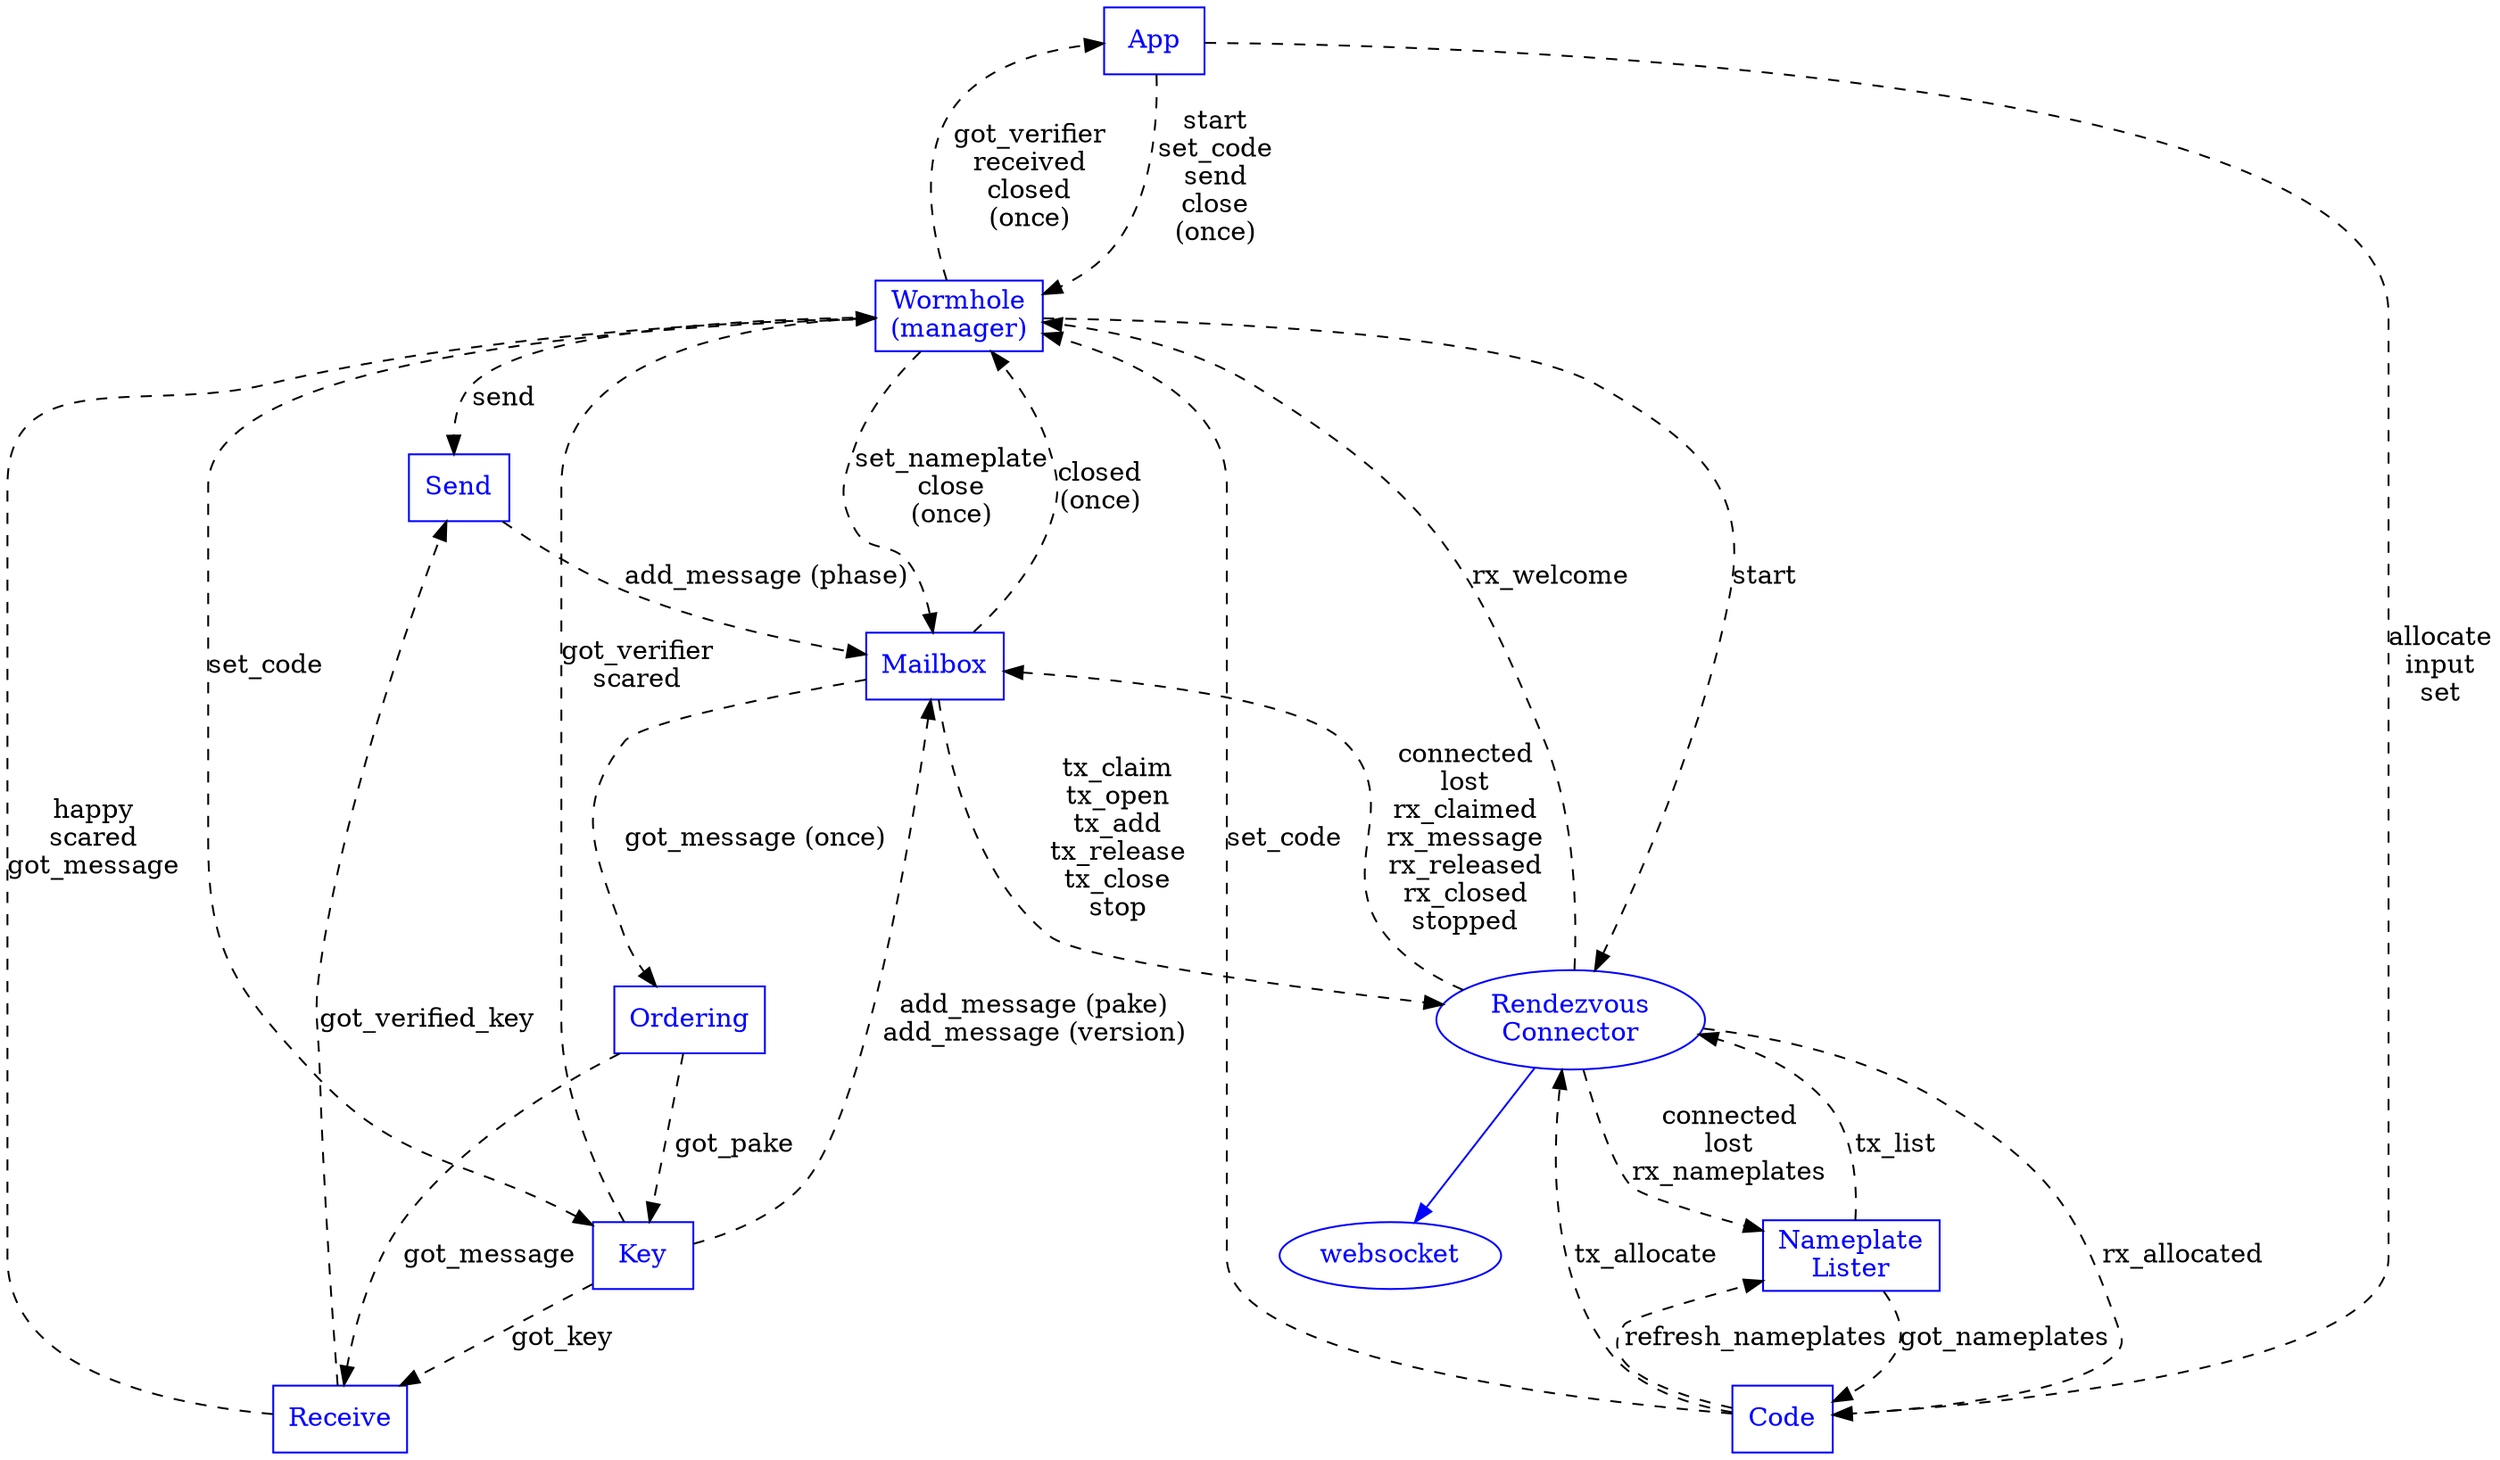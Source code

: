 digraph {
        App [shape="box" color="blue" fontcolor="blue"]
        Wormhole [shape="box" label="Wormhole\n(manager)"
                  color="blue" fontcolor="blue"]
        Mailbox [shape="box" color="blue" fontcolor="blue"]
        Connection [label="Rendezvous\nConnector"
                    shape="oval" color="blue" fontcolor="blue"]
        websocket [color="blue" fontcolor="blue"]
        Order [shape="box" label="Ordering" color="blue" fontcolor="blue"]
        Key [shape="box" label="Key" color="blue" fontcolor="blue"]
        Send [shape="box" label="Send" color="blue" fontcolor="blue"]
        Receive [shape="box" label="Receive" color="blue" fontcolor="blue"]
        Code [shape="box" label="Code" color="blue" fontcolor="blue"]
        Nameplates [shape="box" label="Nameplate\nLister"
                    color="blue" fontcolor="blue"
                    ]

        Connection -> websocket [color="blue"]
        #Connection -> Order [color="blue"]

        App -> Wormhole [style="dashed" label="start\nset_code\nsend\nclose\n(once)"]
        #App -> Wormhole [color="blue"]
        Wormhole -> App [style="dashed" label="got_verifier\nreceived\nclosed\n(once)"]

        #Wormhole -> Connection [color="blue"]
        Wormhole -> Connection [style="dashed" label="start"]
        Connection -> Wormhole [style="dashed" label="rx_welcome"]

        Wormhole -> Send [style="dashed" label="send"]

        Wormhole -> Mailbox [style="dashed"
                             label="set_nameplate\nclose\n(once)"
                             ]
        #Wormhole -> Mailbox [color="blue"]
        Mailbox -> Wormhole [style="dashed" label="closed\n(once)"]
        Mailbox -> Order [style="dashed" label="got_message (once)"]
        Wormhole -> Key [style="dashed" label="set_code"]
        Key -> Wormhole [style="dashed" label="got_verifier\nscared"]
        Order -> Key [style="dashed" label="got_pake"]
        Order -> Receive [style="dashed" label="got_message"]
        #Wormhole -> Key [color="blue"]
        Key -> Mailbox [style="dashed" label="add_message (pake)\nadd_message (version)"]
        Receive -> Send [style="dashed" label="got_verified_key"]
        Send -> Mailbox [style="dashed" label="add_message (phase)"]

        Key -> Receive [style="dashed" label="got_key"]
        Receive -> Wormhole [style="dashed"
                             label="happy\nscared\ngot_message"]

        Mailbox -> Connection [style="dashed"
                               label="tx_claim\ntx_open\ntx_add\ntx_release\ntx_close\nstop"
                               ]
        Connection -> Mailbox [style="dashed"
                               label="connected\nlost\nrx_claimed\nrx_message\nrx_released\nrx_closed\nstopped"]

        Connection -> Nameplates [style="dashed"
                                  label="connected\nlost\nrx_nameplates"
                                  ]
        Nameplates -> Connection [style="dashed"
                                  label="tx_list"
                                  ]

        #Wormhole -> Code [color="blue"]
        Code -> Connection [style="dashed"
                            label="tx_allocate"
                            ]
        Connection -> Code [style="dashed"
                            label="rx_allocated"]
        Nameplates -> Code [style="dashed"
                            label="got_nameplates"
                            ]
        #Code -> Nameplates [color="blue"]
        Code -> Nameplates [style="dashed"
                            label="refresh_nameplates"
                            ]
        Code -> Wormhole [style="dashed"
                          label="set_code"]
        App -> Code [style="dashed"
                     label="allocate\ninput\nset"]


}
